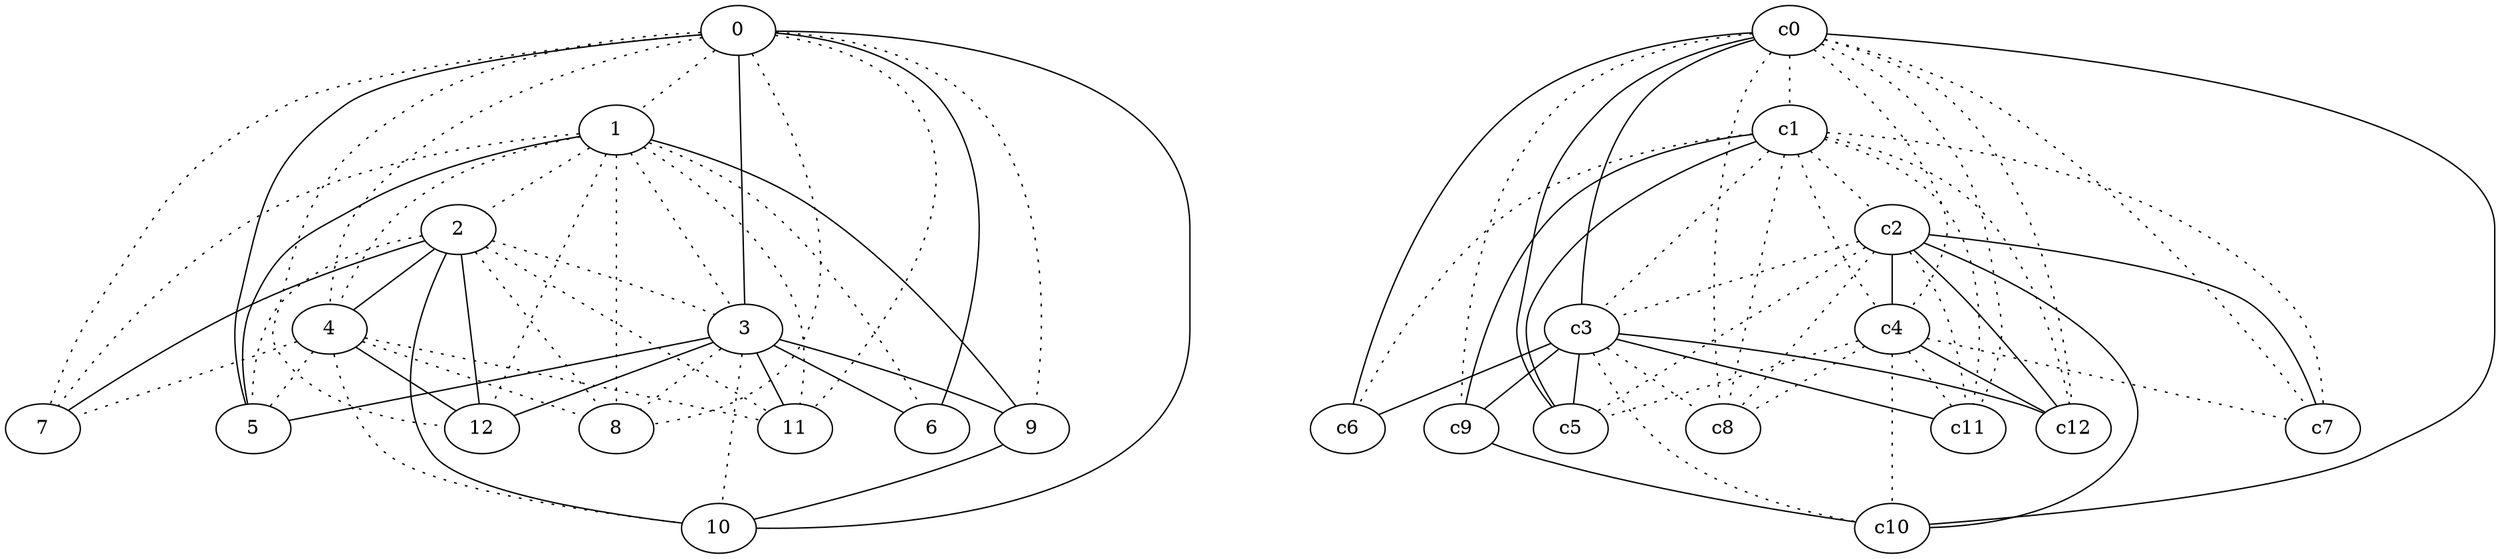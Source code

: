 graph {
a0[label=0];
a1[label=1];
a2[label=2];
a3[label=3];
a4[label=4];
a5[label=5];
a6[label=6];
a7[label=7];
a8[label=8];
a9[label=9];
a10[label=10];
a11[label=11];
a12[label=12];
a0 -- a1 [style=dotted];
a0 -- a3;
a0 -- a4 [style=dotted];
a0 -- a5;
a0 -- a6;
a0 -- a7 [style=dotted];
a0 -- a8 [style=dotted];
a0 -- a9 [style=dotted];
a0 -- a10;
a0 -- a11 [style=dotted];
a0 -- a12 [style=dotted];
a1 -- a2 [style=dotted];
a1 -- a3 [style=dotted];
a1 -- a4 [style=dotted];
a1 -- a5;
a1 -- a6 [style=dotted];
a1 -- a7 [style=dotted];
a1 -- a8 [style=dotted];
a1 -- a9;
a1 -- a11 [style=dotted];
a1 -- a12 [style=dotted];
a2 -- a3 [style=dotted];
a2 -- a4;
a2 -- a5 [style=dotted];
a2 -- a7;
a2 -- a8 [style=dotted];
a2 -- a10;
a2 -- a11 [style=dotted];
a2 -- a12;
a3 -- a5;
a3 -- a6;
a3 -- a8 [style=dotted];
a3 -- a9;
a3 -- a10 [style=dotted];
a3 -- a11;
a3 -- a12;
a4 -- a5 [style=dotted];
a4 -- a7 [style=dotted];
a4 -- a8 [style=dotted];
a4 -- a10 [style=dotted];
a4 -- a11 [style=dotted];
a4 -- a12;
a9 -- a10;
c0 -- c1 [style=dotted];
c0 -- c3;
c0 -- c4 [style=dotted];
c0 -- c5;
c0 -- c6;
c0 -- c7 [style=dotted];
c0 -- c8 [style=dotted];
c0 -- c9 [style=dotted];
c0 -- c10;
c0 -- c11 [style=dotted];
c0 -- c12 [style=dotted];
c1 -- c2 [style=dotted];
c1 -- c3 [style=dotted];
c1 -- c4 [style=dotted];
c1 -- c5;
c1 -- c6 [style=dotted];
c1 -- c7 [style=dotted];
c1 -- c8 [style=dotted];
c1 -- c9;
c1 -- c11 [style=dotted];
c1 -- c12 [style=dotted];
c2 -- c3 [style=dotted];
c2 -- c4;
c2 -- c5 [style=dotted];
c2 -- c7;
c2 -- c8 [style=dotted];
c2 -- c10;
c2 -- c11 [style=dotted];
c2 -- c12;
c3 -- c5;
c3 -- c6;
c3 -- c8 [style=dotted];
c3 -- c9;
c3 -- c10 [style=dotted];
c3 -- c11;
c3 -- c12;
c4 -- c5 [style=dotted];
c4 -- c7 [style=dotted];
c4 -- c8 [style=dotted];
c4 -- c10 [style=dotted];
c4 -- c11 [style=dotted];
c4 -- c12;
c9 -- c10;
}
